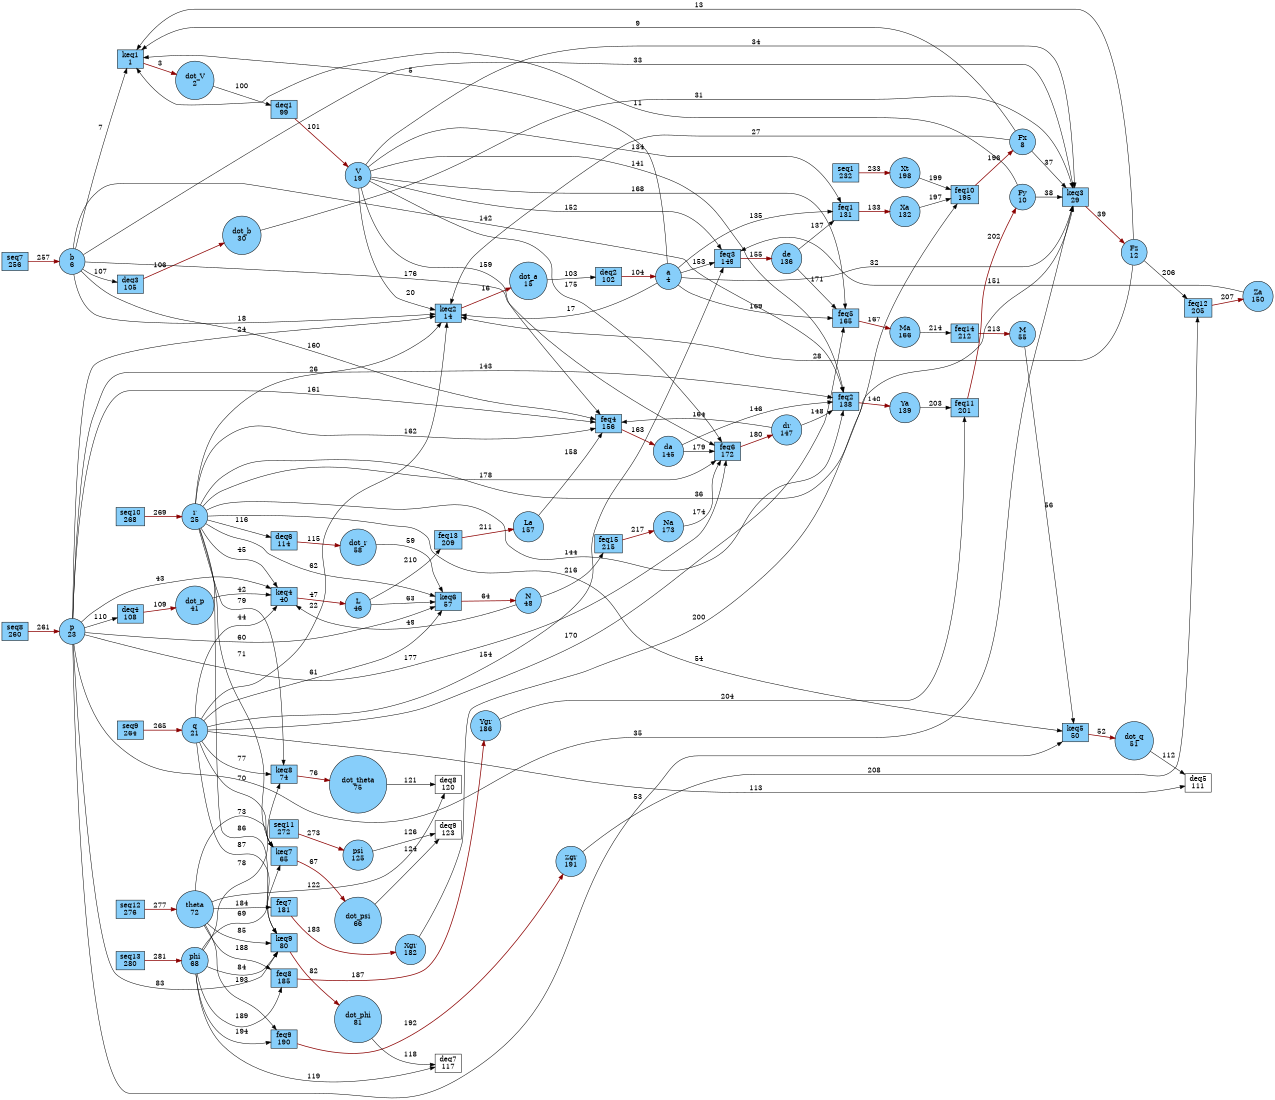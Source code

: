 digraph G {
rankdir = LR;
size ="8.5"
node [shape = box, fillcolor = lightskyblue, style = filled, label="keq1
1"]; keq1;
node [shape = box, fillcolor = lightskyblue, style = filled, label="keq2
14"]; keq2;
node [shape = box, fillcolor = lightskyblue, style = filled, label="keq3
29"]; keq3;
node [shape = box, fillcolor = lightskyblue, style = filled, label="keq4
40"]; keq4;
node [shape = box, fillcolor = lightskyblue, style = filled, label="keq5
50"]; keq5;
node [shape = box, fillcolor = lightskyblue, style = filled, label="keq6
57"]; keq6;
node [shape = box, fillcolor = lightskyblue, style = filled, label="keq7
65"]; keq7;
node [shape = box, fillcolor = lightskyblue, style = filled, label="keq8
74"]; keq8;
node [shape = box, fillcolor = lightskyblue, style = filled, label="keq9
80"]; keq9;
node [shape = box, fillcolor = lightskyblue, style = filled, label="deq1
99"]; deq1;
node [shape = box, fillcolor = lightskyblue, style = filled, label="deq2
102"]; deq2;
node [shape = box, fillcolor = lightskyblue, style = filled, label="deq3
105"]; deq3;
node [shape = box, fillcolor = lightskyblue, style = filled, label="deq4
108"]; deq4;
node [shape = box, fillcolor = white, style = filled, label="deq5
111"]; deq5;
node [shape = box, fillcolor = lightskyblue, style = filled, label="deq6
114"]; deq6;
node [shape = box, fillcolor = white, style = filled, label="deq7
117"]; deq7;
node [shape = box, fillcolor = white, style = filled, label="deq8
120"]; deq8;
node [shape = box, fillcolor = white, style = filled, label="deq9
123"]; deq9;
node [shape = box, fillcolor = lightskyblue, style = filled, label="feq1
131"]; feq1;
node [shape = box, fillcolor = lightskyblue, style = filled, label="feq2
138"]; feq2;
node [shape = box, fillcolor = lightskyblue, style = filled, label="feq3
149"]; feq3;
node [shape = box, fillcolor = lightskyblue, style = filled, label="feq4
156"]; feq4;
node [shape = box, fillcolor = lightskyblue, style = filled, label="feq5
165"]; feq5;
node [shape = box, fillcolor = lightskyblue, style = filled, label="feq6
172"]; feq6;
node [shape = box, fillcolor = lightskyblue, style = filled, label="feq7
181"]; feq7;
node [shape = box, fillcolor = lightskyblue, style = filled, label="feq8
185"]; feq8;
node [shape = box, fillcolor = lightskyblue, style = filled, label="feq9
190"]; feq9;
node [shape = box, fillcolor = lightskyblue, style = filled, label="feq10
195"]; feq10;
node [shape = box, fillcolor = lightskyblue, style = filled, label="feq11
201"]; feq11;
node [shape = box, fillcolor = lightskyblue, style = filled, label="feq12
205"]; feq12;
node [shape = box, fillcolor = lightskyblue, style = filled, label="feq13
209"]; feq13;
node [shape = box, fillcolor = lightskyblue, style = filled, label="feq14
212"]; feq14;
node [shape = box, fillcolor = lightskyblue, style = filled, label="feq15
215"]; feq15;
node [shape = box, fillcolor = lightskyblue, style = filled, label="seq1
232"]; seq1;
node [shape = box, fillcolor = lightskyblue, style = filled, label="seq7
256"]; seq7;
node [shape = box, fillcolor = lightskyblue, style = filled, label="seq8
260"]; seq8;
node [shape = box, fillcolor = lightskyblue, style = filled, label="seq9
264"]; seq9;
node [shape = box, fillcolor = lightskyblue, style = filled, label="seq10
268"]; seq10;
node [shape = box, fillcolor = lightskyblue, style = filled, label="seq11
272"]; seq11;
node [shape = box, fillcolor = lightskyblue, style = filled, label="seq12
276"]; seq12;
node [shape = box, fillcolor = lightskyblue, style = filled, label="seq13
280"]; seq13;
node [shape = circle, fillcolor = lightskyblue, style = filled, label="dot_V
2"]; dot_V;
node [shape = circle, fillcolor = lightskyblue, style = filled, label="a
4"]; a;
node [shape = circle, fillcolor = lightskyblue, style = filled, label="b
6"]; b;
node [shape = circle, fillcolor = lightskyblue, style = filled, label="Fx
8"]; Fx;
node [shape = circle, fillcolor = lightskyblue, style = filled, label="Fy
10"]; Fy;
node [shape = circle, fillcolor = lightskyblue, style = filled, label="Fz
12"]; Fz;
node [shape = circle, fillcolor = lightskyblue, style = filled, label="dot_a
15"]; dot_a;
node [shape = circle, fillcolor = lightskyblue, style = filled, label="V
19"]; V;
node [shape = circle, fillcolor = lightskyblue, style = filled, label="q
21"]; q;
node [shape = circle, fillcolor = lightskyblue, style = filled, label="p
23"]; p;
node [shape = circle, fillcolor = lightskyblue, style = filled, label="r
25"]; r;
node [shape = circle, fillcolor = lightskyblue, style = filled, label="dot_b
30"]; dot_b;
node [shape = circle, fillcolor = lightskyblue, style = filled, label="dot_p
41"]; dot_p;
node [shape = circle, fillcolor = lightskyblue, style = filled, label="L
46"]; L;
node [shape = circle, fillcolor = lightskyblue, style = filled, label="N
48"]; N;
node [shape = circle, fillcolor = lightskyblue, style = filled, label="dot_q
51"]; dot_q;
node [shape = circle, fillcolor = lightskyblue, style = filled, label="M
55"]; M;
node [shape = circle, fillcolor = lightskyblue, style = filled, label="dot_r
58"]; dot_r;
node [shape = circle, fillcolor = lightskyblue, style = filled, label="dot_psi
66"]; dot_psi;
node [shape = circle, fillcolor = lightskyblue, style = filled, label="phi
68"]; phi;
node [shape = circle, fillcolor = lightskyblue, style = filled, label="theta
72"]; theta;
node [shape = circle, fillcolor = lightskyblue, style = filled, label="dot_theta
75"]; dot_theta;
node [shape = circle, fillcolor = lightskyblue, style = filled, label="dot_phi
81"]; dot_phi;
node [shape = circle, fillcolor = lightskyblue, style = filled, label="psi
125"]; psi;
node [shape = circle, fillcolor = lightskyblue, style = filled, label="Xa
132"]; Xa;
node [shape = circle, fillcolor = lightskyblue, style = filled, label="de
136"]; de;
node [shape = circle, fillcolor = lightskyblue, style = filled, label="Ya
139"]; Ya;
node [shape = circle, fillcolor = lightskyblue, style = filled, label="da
145"]; da;
node [shape = circle, fillcolor = lightskyblue, style = filled, label="dr
147"]; dr;
node [shape = circle, fillcolor = lightskyblue, style = filled, label="Za
150"]; Za;
node [shape = circle, fillcolor = lightskyblue, style = filled, label="La
157"]; La;
node [shape = circle, fillcolor = lightskyblue, style = filled, label="Ma
166"]; Ma;
node [shape = circle, fillcolor = lightskyblue, style = filled, label="Na
173"]; Na;
node [shape = circle, fillcolor = lightskyblue, style = filled, label="Xgr
182"]; Xgr;
node [shape = circle, fillcolor = lightskyblue, style = filled, label="Ygr
186"]; Ygr;
node [shape = circle, fillcolor = lightskyblue, style = filled, label="Zgr
191"]; Zgr;
node [shape = circle, fillcolor = lightskyblue, style = filled, label="Xt
198"]; Xt;
keq1 -> dot_V [penwidth = 1.5, label = "3", color = red4 ];
a -> keq1 [penwidth = 1, label = "5"];
b -> keq1 [penwidth = 1, label = "7"];
Fx -> keq1 [penwidth = 1, label = "9"];
Fy -> keq1 [penwidth = 1, label = "11"];
Fz -> keq1 [penwidth = 1, label = "13"];
keq2 -> dot_a [penwidth = 1.5, label = "16", color = red4 ];
a -> keq2 [penwidth = 1, label = "17"];
b -> keq2 [penwidth = 1, label = "18"];
V -> keq2 [penwidth = 1, label = "20"];
q -> keq2 [penwidth = 1, label = "22"];
p -> keq2 [penwidth = 1, label = "24"];
r -> keq2 [penwidth = 1, label = "26"];
Fx -> keq2 [penwidth = 1, label = "27"];
Fz -> keq2 [penwidth = 1, label = "28"];
dot_b -> keq3 [penwidth = 1, label = "31"];
a -> keq3 [penwidth = 1, label = "32"];
b -> keq3 [penwidth = 1, label = "33"];
V -> keq3 [penwidth = 1, label = "34"];
p -> keq3 [penwidth = 1, label = "35"];
r -> keq3 [penwidth = 1, label = "36"];
Fx -> keq3 [penwidth = 1, label = "37"];
Fy -> keq3 [penwidth = 1, label = "38"];
keq3 -> Fz [penwidth = 1.5, label = "39", color = red4 ];
dot_p -> keq4 [penwidth = 1, label = "42"];
p -> keq4 [penwidth = 1, label = "43"];
q -> keq4 [penwidth = 1, label = "44"];
r -> keq4 [penwidth = 1, label = "45"];
keq4 -> L [penwidth = 1.5, label = "47", color = red4 ];
N -> keq4 [penwidth = 1, label = "49"];
keq5 -> dot_q [penwidth = 1.5, label = "52", color = red4 ];
p -> keq5 [penwidth = 1, label = "53"];
r -> keq5 [penwidth = 1, label = "54"];
M -> keq5 [penwidth = 1, label = "56"];
dot_r -> keq6 [penwidth = 1, label = "59"];
p -> keq6 [penwidth = 1, label = "60"];
q -> keq6 [penwidth = 1, label = "61"];
r -> keq6 [penwidth = 1, label = "62"];
L -> keq6 [penwidth = 1, label = "63"];
keq6 -> N [penwidth = 1.5, label = "64", color = red4 ];
keq7 -> dot_psi [penwidth = 1.5, label = "67", color = red4 ];
phi -> keq7 [penwidth = 1, label = "69"];
q -> keq7 [penwidth = 1, label = "70"];
r -> keq7 [penwidth = 1, label = "71"];
theta -> keq7 [penwidth = 1, label = "73"];
keq8 -> dot_theta [penwidth = 1.5, label = "76", color = red4 ];
q -> keq8 [penwidth = 1, label = "77"];
phi -> keq8 [penwidth = 1, label = "78"];
r -> keq8 [penwidth = 1, label = "79"];
keq9 -> dot_phi [penwidth = 1.5, label = "82", color = red4 ];
p -> keq9 [penwidth = 1, label = "83"];
phi -> keq9 [penwidth = 1, label = "84"];
theta -> keq9 [penwidth = 1, label = "85"];
r -> keq9 [penwidth = 1, label = "86"];
q -> keq9 [penwidth = 1, label = "87"];
dot_V -> deq1 [penwidth = 1, label = "100"];
deq1 -> V [penwidth = 1.5, label = "101", color = red4 ];
dot_a -> deq2 [penwidth = 1, label = "103"];
deq2 -> a [penwidth = 1.5, label = "104", color = red4 ];
deq3 -> dot_b [penwidth = 1.5, label = "106", color = red4 ];
b -> deq3 [penwidth = 1, label = "107"];
deq4 -> dot_p [penwidth = 1.5, label = "109", color = red4 ];
p -> deq4 [penwidth = 1, label = "110"];
dot_q -> deq5 [penwidth = 1, label = "112"];
q -> deq5 [penwidth = 1, label = "113"];
deq6 -> dot_r [penwidth = 1.5, label = "115", color = red4 ];
r -> deq6 [penwidth = 1, label = "116"];
dot_phi -> deq7 [penwidth = 1, label = "118"];
phi -> deq7 [penwidth = 1, label = "119"];
dot_theta -> deq8 [penwidth = 1, label = "121"];
theta -> deq8 [penwidth = 1, label = "122"];
dot_psi -> deq9 [penwidth = 1, label = "124"];
psi -> deq9 [penwidth = 1, label = "126"];
feq1 -> Xa [penwidth = 1.5, label = "133", color = red4 ];
V -> feq1 [penwidth = 1, label = "134"];
a -> feq1 [penwidth = 1, label = "135"];
de -> feq1 [penwidth = 1, label = "137"];
feq2 -> Ya [penwidth = 1.5, label = "140", color = red4 ];
V -> feq2 [penwidth = 1, label = "141"];
b -> feq2 [penwidth = 1, label = "142"];
p -> feq2 [penwidth = 1, label = "143"];
r -> feq2 [penwidth = 1, label = "144"];
da -> feq2 [penwidth = 1, label = "146"];
dr -> feq2 [penwidth = 1, label = "148"];
Za -> feq3 [penwidth = 1, label = "151"];
V -> feq3 [penwidth = 1, label = "152"];
a -> feq3 [penwidth = 1, label = "153"];
q -> feq3 [penwidth = 1, label = "154"];
feq3 -> de [penwidth = 1.5, label = "155", color = red4 ];
La -> feq4 [penwidth = 1, label = "158"];
V -> feq4 [penwidth = 1, label = "159"];
b -> feq4 [penwidth = 1, label = "160"];
p -> feq4 [penwidth = 1, label = "161"];
r -> feq4 [penwidth = 1, label = "162"];
feq4 -> da [penwidth = 1.5, label = "163", color = red4 ];
dr -> feq4 [penwidth = 1, label = "164"];
feq5 -> Ma [penwidth = 1.5, label = "167", color = red4 ];
V -> feq5 [penwidth = 1, label = "168"];
a -> feq5 [penwidth = 1, label = "169"];
q -> feq5 [penwidth = 1, label = "170"];
de -> feq5 [penwidth = 1, label = "171"];
Na -> feq6 [penwidth = 1, label = "174"];
V -> feq6 [penwidth = 1, label = "175"];
b -> feq6 [penwidth = 1, label = "176"];
p -> feq6 [penwidth = 1, label = "177"];
r -> feq6 [penwidth = 1, label = "178"];
da -> feq6 [penwidth = 1, label = "179"];
feq6 -> dr [penwidth = 1.5, label = "180", color = red4 ];
feq7 -> Xgr [penwidth = 1.5, label = "183", color = red4 ];
theta -> feq7 [penwidth = 1, label = "184"];
feq8 -> Ygr [penwidth = 1.5, label = "187", color = red4 ];
theta -> feq8 [penwidth = 1, label = "188"];
phi -> feq8 [penwidth = 1, label = "189"];
feq9 -> Zgr [penwidth = 1.5, label = "192", color = red4 ];
theta -> feq9 [penwidth = 1, label = "193"];
phi -> feq9 [penwidth = 1, label = "194"];
feq10 -> Fx [penwidth = 1.5, label = "196", color = red4 ];
Xa -> feq10 [penwidth = 1, label = "197"];
Xt -> feq10 [penwidth = 1, label = "199"];
Xgr -> feq10 [penwidth = 1, label = "200"];
feq11 -> Fy [penwidth = 1.5, label = "202", color = red4 ];
Ya -> feq11 [penwidth = 1, label = "203"];
Ygr -> feq11 [penwidth = 1, label = "204"];
Fz -> feq12 [penwidth = 1, label = "206"];
feq12 -> Za [penwidth = 1.5, label = "207", color = red4 ];
Zgr -> feq12 [penwidth = 1, label = "208"];
L -> feq13 [penwidth = 1, label = "210"];
feq13 -> La [penwidth = 1.5, label = "211", color = red4 ];
feq14 -> M [penwidth = 1.5, label = "213", color = red4 ];
Ma -> feq14 [penwidth = 1, label = "214"];
N -> feq15 [penwidth = 1, label = "216"];
feq15 -> Na [penwidth = 1.5, label = "217", color = red4 ];
seq1 -> Xt [penwidth = 1.5, label = "233", color = red4 ];
seq7 -> b [penwidth = 1.5, label = "257", color = red4 ];
seq8 -> p [penwidth = 1.5, label = "261", color = red4 ];
seq9 -> q [penwidth = 1.5, label = "265", color = red4 ];
seq10 -> r [penwidth = 1.5, label = "269", color = red4 ];
seq11 -> psi [penwidth = 1.5, label = "273", color = red4 ];
seq12 -> theta [penwidth = 1.5, label = "277", color = red4 ];
seq13 -> phi [penwidth = 1.5, label = "281", color = red4 ];
}
